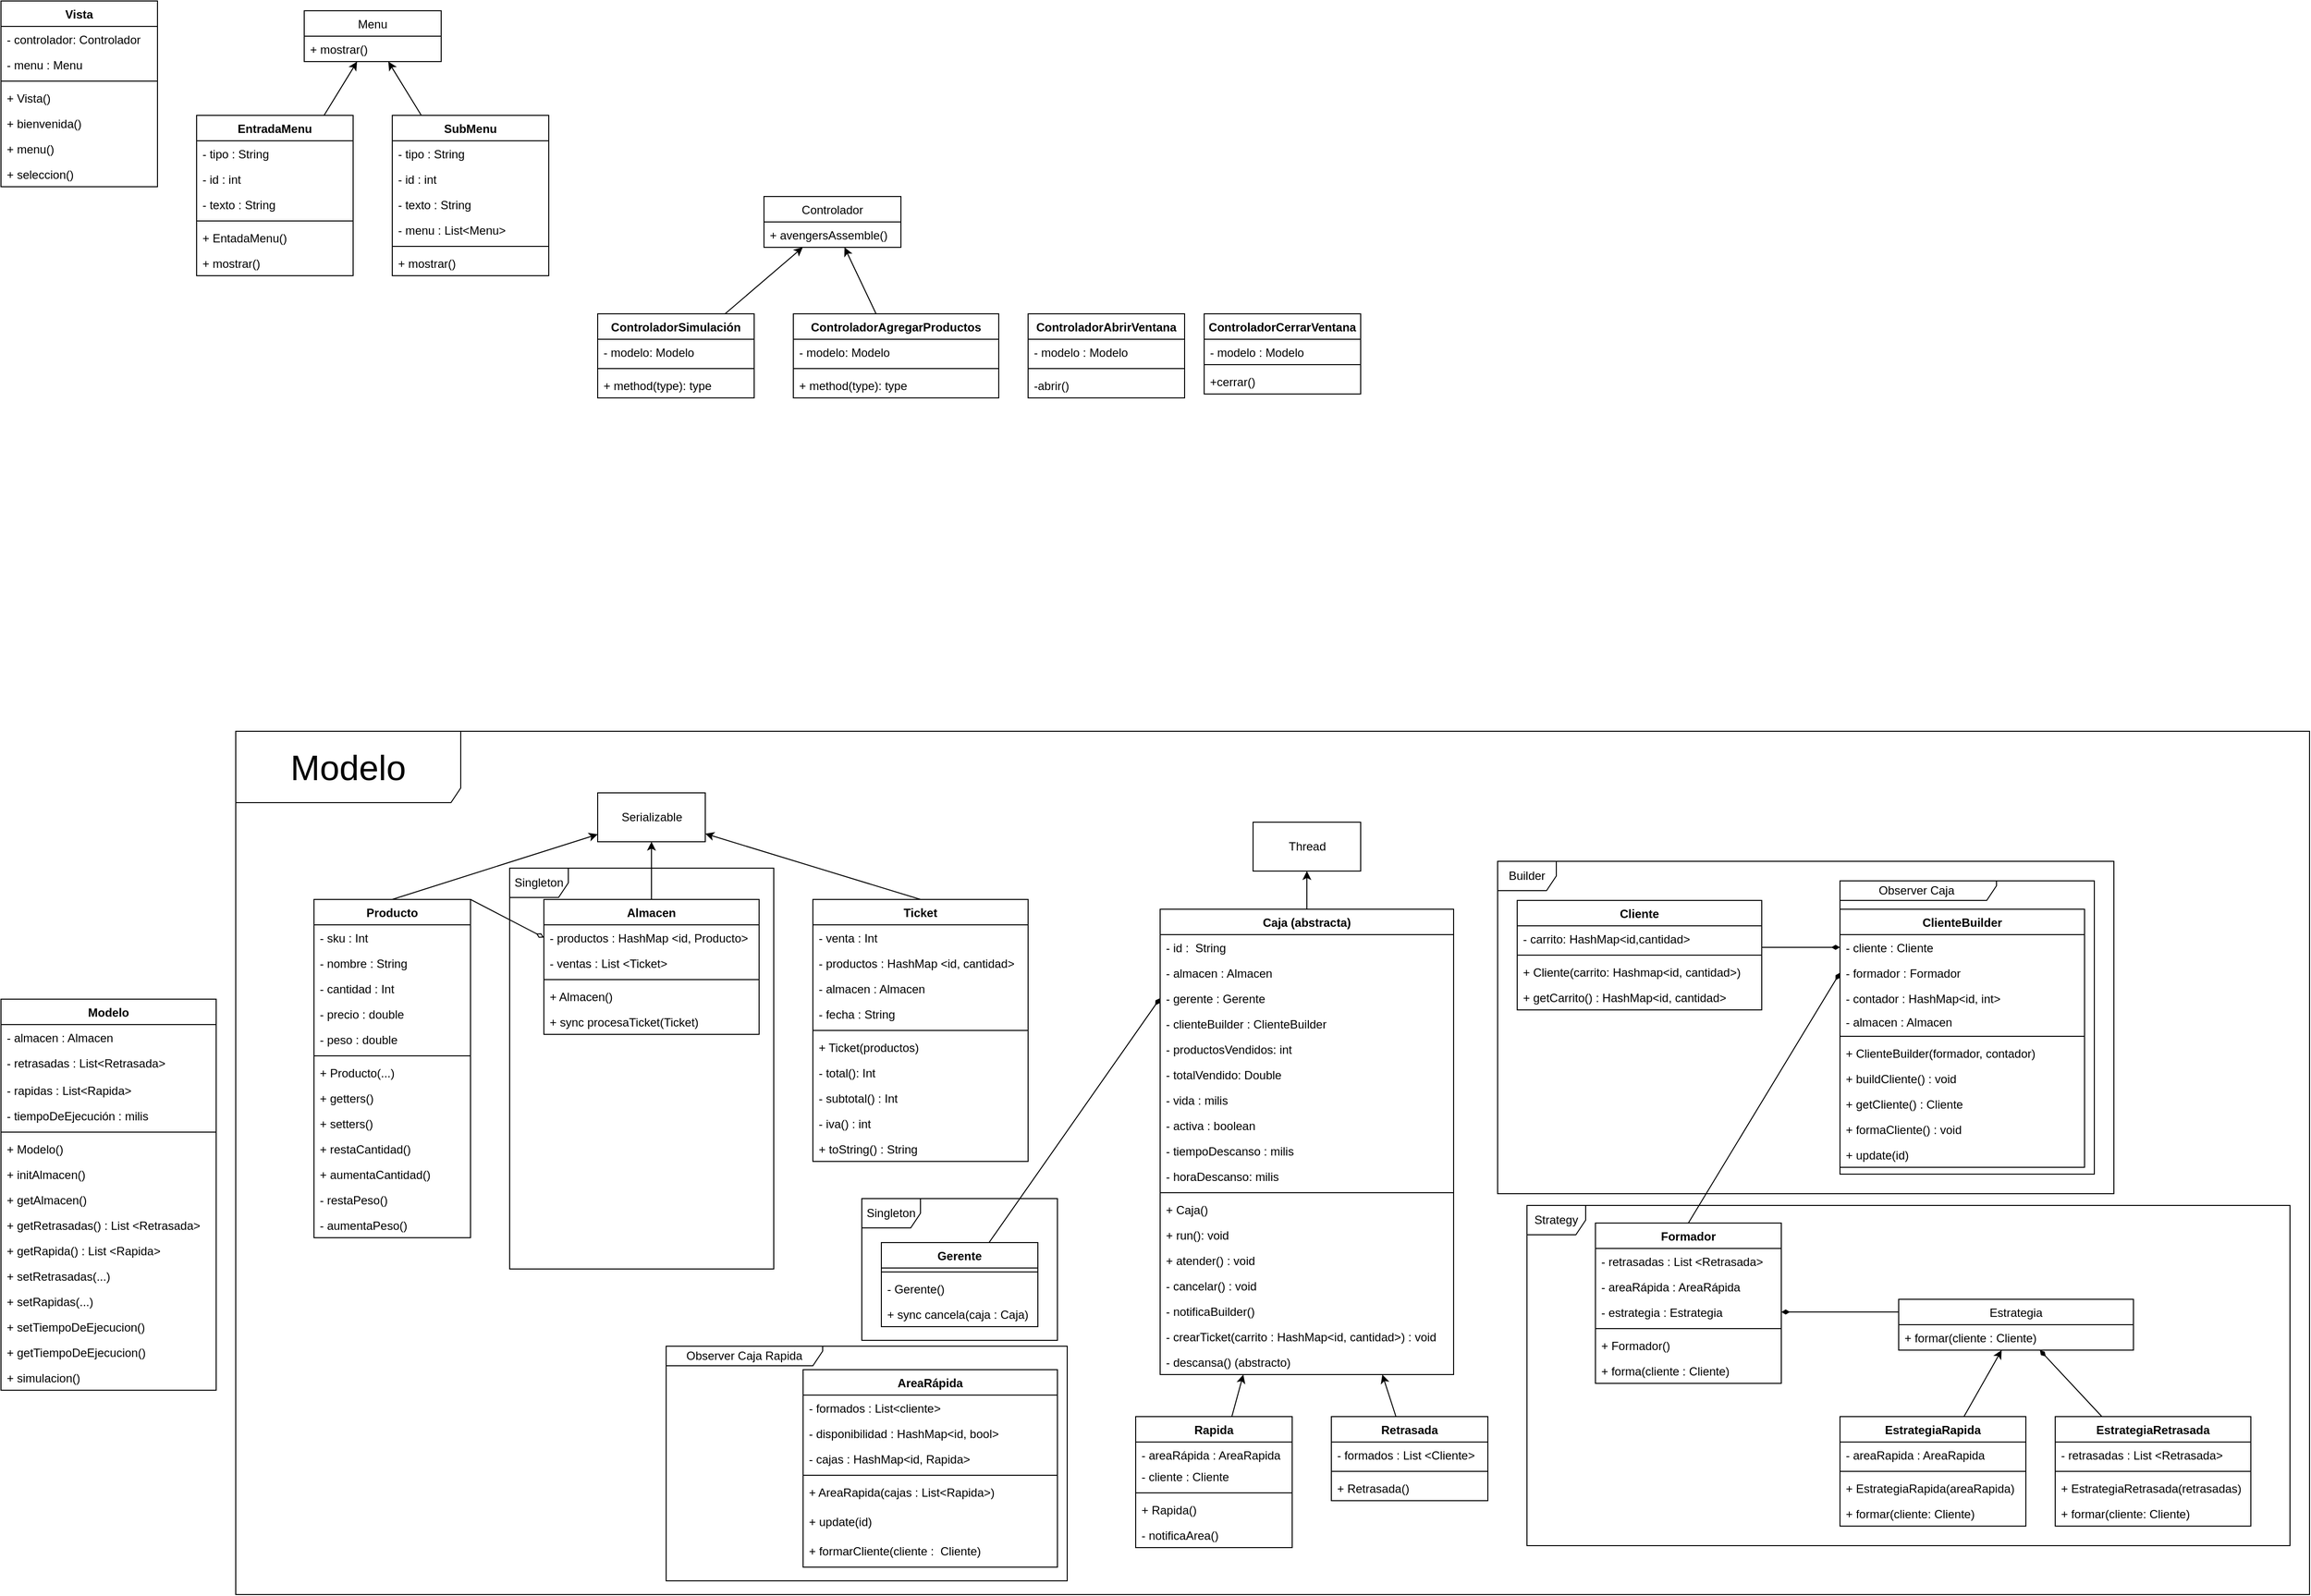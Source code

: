 <mxfile>
    <diagram id="a1fEwnsF9ooDEhbHxAqu" name="Page-1">
        <mxGraphModel dx="1415" dy="1564" grid="1" gridSize="10" guides="1" tooltips="1" connect="1" arrows="1" fold="1" page="1" pageScale="1" pageWidth="1100" pageHeight="850" math="0" shadow="0">
            <root>
                <mxCell id="0"/>
                <mxCell id="1" parent="0"/>
                <mxCell id="yL38kjFSpY_cgkulpd5f-10" style="edgeStyle=none;html=1;" parent="1" source="yL38kjFSpY_cgkulpd5f-1" target="yL38kjFSpY_cgkulpd5f-9" edge="1">
                    <mxGeometry relative="1" as="geometry"/>
                </mxCell>
                <mxCell id="yL38kjFSpY_cgkulpd5f-1" value="Caja (abstracta)" style="swimlane;fontStyle=1;align=center;verticalAlign=top;childLayout=stackLayout;horizontal=1;startSize=26;horizontalStack=0;resizeParent=1;resizeParentMax=0;resizeLast=0;collapsible=1;marginBottom=0;" parent="1" vertex="1">
                    <mxGeometry x="105" y="129" width="300" height="476" as="geometry"/>
                </mxCell>
                <mxCell id="yL38kjFSpY_cgkulpd5f-2" value="- id :  String" style="text;strokeColor=none;fillColor=none;align=left;verticalAlign=top;spacingLeft=4;spacingRight=4;overflow=hidden;rotatable=0;points=[[0,0.5],[1,0.5]];portConstraint=eastwest;" parent="yL38kjFSpY_cgkulpd5f-1" vertex="1">
                    <mxGeometry y="26" width="300" height="26" as="geometry"/>
                </mxCell>
                <mxCell id="77" value="- almacen : Almacen" style="text;strokeColor=none;fillColor=none;align=left;verticalAlign=top;spacingLeft=4;spacingRight=4;overflow=hidden;rotatable=0;points=[[0,0.5],[1,0.5]];portConstraint=eastwest;" parent="yL38kjFSpY_cgkulpd5f-1" vertex="1">
                    <mxGeometry y="52" width="300" height="26" as="geometry"/>
                </mxCell>
                <mxCell id="87" value="- gerente : Gerente" style="text;strokeColor=none;fillColor=none;align=left;verticalAlign=top;spacingLeft=4;spacingRight=4;overflow=hidden;rotatable=0;points=[[0,0.5],[1,0.5]];portConstraint=eastwest;" parent="yL38kjFSpY_cgkulpd5f-1" vertex="1">
                    <mxGeometry y="78" width="300" height="26" as="geometry"/>
                </mxCell>
                <mxCell id="150" value="- clienteBuilder : ClienteBuilder" style="text;strokeColor=none;fillColor=none;align=left;verticalAlign=top;spacingLeft=4;spacingRight=4;overflow=hidden;rotatable=0;points=[[0,0.5],[1,0.5]];portConstraint=eastwest;" parent="yL38kjFSpY_cgkulpd5f-1" vertex="1">
                    <mxGeometry y="104" width="300" height="26" as="geometry"/>
                </mxCell>
                <mxCell id="165" value="- productosVendidos: int" style="text;strokeColor=none;fillColor=none;align=left;verticalAlign=top;spacingLeft=4;spacingRight=4;overflow=hidden;rotatable=0;points=[[0,0.5],[1,0.5]];portConstraint=eastwest;" parent="yL38kjFSpY_cgkulpd5f-1" vertex="1">
                    <mxGeometry y="130" width="300" height="26" as="geometry"/>
                </mxCell>
                <mxCell id="166" value="- totalVendido: Double" style="text;strokeColor=none;fillColor=none;align=left;verticalAlign=top;spacingLeft=4;spacingRight=4;overflow=hidden;rotatable=0;points=[[0,0.5],[1,0.5]];portConstraint=eastwest;" parent="yL38kjFSpY_cgkulpd5f-1" vertex="1">
                    <mxGeometry y="156" width="300" height="26" as="geometry"/>
                </mxCell>
                <mxCell id="156" value="- vida : milis" style="text;strokeColor=none;fillColor=none;align=left;verticalAlign=top;spacingLeft=4;spacingRight=4;overflow=hidden;rotatable=0;points=[[0,0.5],[1,0.5]];portConstraint=eastwest;" parent="yL38kjFSpY_cgkulpd5f-1" vertex="1">
                    <mxGeometry y="182" width="300" height="26" as="geometry"/>
                </mxCell>
                <mxCell id="157" value="- activa : boolean" style="text;strokeColor=none;fillColor=none;align=left;verticalAlign=top;spacingLeft=4;spacingRight=4;overflow=hidden;rotatable=0;points=[[0,0.5],[1,0.5]];portConstraint=eastwest;" parent="yL38kjFSpY_cgkulpd5f-1" vertex="1">
                    <mxGeometry y="208" width="300" height="26" as="geometry"/>
                </mxCell>
                <mxCell id="162" value="- tiempoDescanso : milis" style="text;strokeColor=none;fillColor=none;align=left;verticalAlign=top;spacingLeft=4;spacingRight=4;overflow=hidden;rotatable=0;points=[[0,0.5],[1,0.5]];portConstraint=eastwest;" parent="yL38kjFSpY_cgkulpd5f-1" vertex="1">
                    <mxGeometry y="234" width="300" height="26" as="geometry"/>
                </mxCell>
                <mxCell id="163" value="- horaDescanso: milis" style="text;strokeColor=none;fillColor=none;align=left;verticalAlign=top;spacingLeft=4;spacingRight=4;overflow=hidden;rotatable=0;points=[[0,0.5],[1,0.5]];portConstraint=eastwest;" parent="yL38kjFSpY_cgkulpd5f-1" vertex="1">
                    <mxGeometry y="260" width="300" height="26" as="geometry"/>
                </mxCell>
                <mxCell id="yL38kjFSpY_cgkulpd5f-3" value="" style="line;strokeWidth=1;fillColor=none;align=left;verticalAlign=middle;spacingTop=-1;spacingLeft=3;spacingRight=3;rotatable=0;labelPosition=right;points=[];portConstraint=eastwest;strokeColor=inherit;" parent="yL38kjFSpY_cgkulpd5f-1" vertex="1">
                    <mxGeometry y="286" width="300" height="8" as="geometry"/>
                </mxCell>
                <mxCell id="yL38kjFSpY_cgkulpd5f-4" value="+ Caja()" style="text;strokeColor=none;fillColor=none;align=left;verticalAlign=top;spacingLeft=4;spacingRight=4;overflow=hidden;rotatable=0;points=[[0,0.5],[1,0.5]];portConstraint=eastwest;" parent="yL38kjFSpY_cgkulpd5f-1" vertex="1">
                    <mxGeometry y="294" width="300" height="26" as="geometry"/>
                </mxCell>
                <mxCell id="26" value="+ run(): void" style="text;strokeColor=none;fillColor=none;align=left;verticalAlign=top;spacingLeft=4;spacingRight=4;overflow=hidden;rotatable=0;points=[[0,0.5],[1,0.5]];portConstraint=eastwest;" parent="yL38kjFSpY_cgkulpd5f-1" vertex="1">
                    <mxGeometry y="320" width="300" height="26" as="geometry"/>
                </mxCell>
                <mxCell id="76" value="+ atender() : void" style="text;strokeColor=none;fillColor=none;align=left;verticalAlign=top;spacingLeft=4;spacingRight=4;overflow=hidden;rotatable=0;points=[[0,0.5],[1,0.5]];portConstraint=eastwest;" parent="yL38kjFSpY_cgkulpd5f-1" vertex="1">
                    <mxGeometry y="346" width="300" height="26" as="geometry"/>
                </mxCell>
                <mxCell id="86" value="- cancelar() : void" style="text;strokeColor=none;fillColor=none;align=left;verticalAlign=top;spacingLeft=4;spacingRight=4;overflow=hidden;rotatable=0;points=[[0,0.5],[1,0.5]];portConstraint=eastwest;" parent="yL38kjFSpY_cgkulpd5f-1" vertex="1">
                    <mxGeometry y="372" width="300" height="26" as="geometry"/>
                </mxCell>
                <mxCell id="151" value="- notificaBuilder()" style="text;strokeColor=none;fillColor=none;align=left;verticalAlign=top;spacingLeft=4;spacingRight=4;overflow=hidden;rotatable=0;points=[[0,0.5],[1,0.5]];portConstraint=eastwest;" parent="yL38kjFSpY_cgkulpd5f-1" vertex="1">
                    <mxGeometry y="398" width="300" height="26" as="geometry"/>
                </mxCell>
                <mxCell id="79" value="- crearTicket(carrito : HashMap&lt;id, cantidad&gt;) : void" style="text;strokeColor=none;fillColor=none;align=left;verticalAlign=top;spacingLeft=4;spacingRight=4;overflow=hidden;rotatable=0;points=[[0,0.5],[1,0.5]];portConstraint=eastwest;" parent="yL38kjFSpY_cgkulpd5f-1" vertex="1">
                    <mxGeometry y="424" width="300" height="26" as="geometry"/>
                </mxCell>
                <mxCell id="155" value="- descansa() (abstracto)" style="text;strokeColor=none;fillColor=none;align=left;verticalAlign=top;spacingLeft=4;spacingRight=4;overflow=hidden;rotatable=0;points=[[0,0.5],[1,0.5]];portConstraint=eastwest;" parent="yL38kjFSpY_cgkulpd5f-1" vertex="1">
                    <mxGeometry y="450" width="300" height="26" as="geometry"/>
                </mxCell>
                <mxCell id="yL38kjFSpY_cgkulpd5f-9" value="Thread" style="html=1;" parent="1" vertex="1">
                    <mxGeometry x="200" y="40" width="110" height="50" as="geometry"/>
                </mxCell>
                <mxCell id="yL38kjFSpY_cgkulpd5f-11" value="AreaRápida" style="swimlane;fontStyle=1;align=center;verticalAlign=top;childLayout=stackLayout;horizontal=1;startSize=26;horizontalStack=0;resizeParent=1;resizeParentMax=0;resizeLast=0;collapsible=1;marginBottom=0;" parent="1" vertex="1">
                    <mxGeometry x="-260" y="600" width="260" height="202" as="geometry">
                        <mxRectangle x="40" y="270" width="80" height="30" as="alternateBounds"/>
                    </mxGeometry>
                </mxCell>
                <mxCell id="yL38kjFSpY_cgkulpd5f-12" value="- formados : List&lt;cliente&gt;" style="text;strokeColor=none;fillColor=none;align=left;verticalAlign=top;spacingLeft=4;spacingRight=4;overflow=hidden;rotatable=0;points=[[0,0.5],[1,0.5]];portConstraint=eastwest;" parent="yL38kjFSpY_cgkulpd5f-11" vertex="1">
                    <mxGeometry y="26" width="260" height="26" as="geometry"/>
                </mxCell>
                <mxCell id="43" value="- disponibilidad : HashMap&lt;id, bool&gt;" style="text;strokeColor=none;fillColor=none;align=left;verticalAlign=top;spacingLeft=4;spacingRight=4;overflow=hidden;rotatable=0;points=[[0,0.5],[1,0.5]];portConstraint=eastwest;" parent="yL38kjFSpY_cgkulpd5f-11" vertex="1">
                    <mxGeometry y="52" width="260" height="26" as="geometry"/>
                </mxCell>
                <mxCell id="63" value="- cajas : HashMap&lt;id, Rapida&gt;" style="text;strokeColor=none;fillColor=none;align=left;verticalAlign=top;spacingLeft=4;spacingRight=4;overflow=hidden;rotatable=0;points=[[0,0.5],[1,0.5]];portConstraint=eastwest;" parent="yL38kjFSpY_cgkulpd5f-11" vertex="1">
                    <mxGeometry y="78" width="260" height="26" as="geometry"/>
                </mxCell>
                <mxCell id="yL38kjFSpY_cgkulpd5f-13" value="" style="line;strokeWidth=1;fillColor=none;align=left;verticalAlign=middle;spacingTop=-1;spacingLeft=3;spacingRight=3;rotatable=0;labelPosition=right;points=[];portConstraint=eastwest;strokeColor=inherit;" parent="yL38kjFSpY_cgkulpd5f-11" vertex="1">
                    <mxGeometry y="104" width="260" height="8" as="geometry"/>
                </mxCell>
                <mxCell id="yL38kjFSpY_cgkulpd5f-14" value="+ AreaRapida(cajas : List&lt;Rapida&gt;)" style="text;strokeColor=none;fillColor=none;align=left;verticalAlign=top;spacingLeft=4;spacingRight=4;overflow=hidden;rotatable=0;points=[[0,0.5],[1,0.5]];portConstraint=eastwest;" parent="yL38kjFSpY_cgkulpd5f-11" vertex="1">
                    <mxGeometry y="112" width="260" height="30" as="geometry"/>
                </mxCell>
                <mxCell id="64" value="+ update(id)" style="text;strokeColor=none;fillColor=none;align=left;verticalAlign=top;spacingLeft=4;spacingRight=4;overflow=hidden;rotatable=0;points=[[0,0.5],[1,0.5]];portConstraint=eastwest;" parent="yL38kjFSpY_cgkulpd5f-11" vertex="1">
                    <mxGeometry y="142" width="260" height="30" as="geometry"/>
                </mxCell>
                <mxCell id="75" value="+ formarCliente(cliente :  Cliente)" style="text;strokeColor=none;fillColor=none;align=left;verticalAlign=top;spacingLeft=4;spacingRight=4;overflow=hidden;rotatable=0;points=[[0,0.5],[1,0.5]];portConstraint=eastwest;" parent="yL38kjFSpY_cgkulpd5f-11" vertex="1">
                    <mxGeometry y="172" width="260" height="30" as="geometry"/>
                </mxCell>
                <mxCell id="160" style="edgeStyle=none;html=1;endArrow=classic;endFill=1;" parent="1" source="yL38kjFSpY_cgkulpd5f-15" target="yL38kjFSpY_cgkulpd5f-1" edge="1">
                    <mxGeometry relative="1" as="geometry"/>
                </mxCell>
                <mxCell id="yL38kjFSpY_cgkulpd5f-15" value="Retrasada&#10;" style="swimlane;fontStyle=1;align=center;verticalAlign=top;childLayout=stackLayout;horizontal=1;startSize=26;horizontalStack=0;resizeParent=1;resizeParentMax=0;resizeLast=0;collapsible=1;marginBottom=0;" parent="1" vertex="1">
                    <mxGeometry x="280" y="648" width="160" height="86" as="geometry">
                        <mxRectangle x="240" y="270" width="100" height="30" as="alternateBounds"/>
                    </mxGeometry>
                </mxCell>
                <mxCell id="yL38kjFSpY_cgkulpd5f-16" value="- formados : List &lt;Cliente&gt;" style="text;strokeColor=none;fillColor=none;align=left;verticalAlign=top;spacingLeft=4;spacingRight=4;overflow=hidden;rotatable=0;points=[[0,0.5],[1,0.5]];portConstraint=eastwest;" parent="yL38kjFSpY_cgkulpd5f-15" vertex="1">
                    <mxGeometry y="26" width="160" height="26" as="geometry"/>
                </mxCell>
                <mxCell id="yL38kjFSpY_cgkulpd5f-17" value="" style="line;strokeWidth=1;fillColor=none;align=left;verticalAlign=middle;spacingTop=-1;spacingLeft=3;spacingRight=3;rotatable=0;labelPosition=right;points=[];portConstraint=eastwest;strokeColor=inherit;" parent="yL38kjFSpY_cgkulpd5f-15" vertex="1">
                    <mxGeometry y="52" width="160" height="8" as="geometry"/>
                </mxCell>
                <mxCell id="yL38kjFSpY_cgkulpd5f-18" value="+ Retrasada()" style="text;strokeColor=none;fillColor=none;align=left;verticalAlign=top;spacingLeft=4;spacingRight=4;overflow=hidden;rotatable=0;points=[[0,0.5],[1,0.5]];portConstraint=eastwest;" parent="yL38kjFSpY_cgkulpd5f-15" vertex="1">
                    <mxGeometry y="60" width="160" height="26" as="geometry"/>
                </mxCell>
                <mxCell id="17" style="edgeStyle=none;html=1;entryX=0;entryY=0.5;entryDx=0;entryDy=0;endArrow=diamondThin;endFill=1;" parent="1" target="9" edge="1">
                    <mxGeometry relative="1" as="geometry">
                        <mxPoint x="720" y="168" as="sourcePoint"/>
                    </mxGeometry>
                </mxCell>
                <mxCell id="2" value="Cliente" style="swimlane;fontStyle=1;align=center;verticalAlign=top;childLayout=stackLayout;horizontal=1;startSize=26;horizontalStack=0;resizeParent=1;resizeParentMax=0;resizeLast=0;collapsible=1;marginBottom=0;" parent="1" vertex="1">
                    <mxGeometry x="470" y="120" width="250" height="112" as="geometry"/>
                </mxCell>
                <mxCell id="3" value="- carrito: HashMap&lt;id,cantidad&gt;" style="text;strokeColor=none;fillColor=none;align=left;verticalAlign=top;spacingLeft=4;spacingRight=4;overflow=hidden;rotatable=0;points=[[0,0.5],[1,0.5]];portConstraint=eastwest;" parent="2" vertex="1">
                    <mxGeometry y="26" width="250" height="26" as="geometry"/>
                </mxCell>
                <mxCell id="4" value="" style="line;strokeWidth=1;fillColor=none;align=left;verticalAlign=middle;spacingTop=-1;spacingLeft=3;spacingRight=3;rotatable=0;labelPosition=right;points=[];portConstraint=eastwest;strokeColor=inherit;" parent="2" vertex="1">
                    <mxGeometry y="52" width="250" height="8" as="geometry"/>
                </mxCell>
                <mxCell id="5" value="+ Cliente(carrito: Hashmap&lt;id, cantidad&gt;)" style="text;strokeColor=none;fillColor=none;align=left;verticalAlign=top;spacingLeft=4;spacingRight=4;overflow=hidden;rotatable=0;points=[[0,0.5],[1,0.5]];portConstraint=eastwest;" parent="2" vertex="1">
                    <mxGeometry y="60" width="250" height="26" as="geometry"/>
                </mxCell>
                <mxCell id="7" value="+ getCarrito() : HashMap&lt;id, cantidad&gt;" style="text;strokeColor=none;fillColor=none;align=left;verticalAlign=top;spacingLeft=4;spacingRight=4;overflow=hidden;rotatable=0;points=[[0,0.5],[1,0.5]];portConstraint=eastwest;" parent="2" vertex="1">
                    <mxGeometry y="86" width="250" height="26" as="geometry"/>
                </mxCell>
                <mxCell id="8" value="ClienteBuilder" style="swimlane;fontStyle=1;align=center;verticalAlign=top;childLayout=stackLayout;horizontal=1;startSize=26;horizontalStack=0;resizeParent=1;resizeParentMax=0;resizeLast=0;collapsible=1;marginBottom=0;" parent="1" vertex="1">
                    <mxGeometry x="800" y="129" width="250" height="264" as="geometry"/>
                </mxCell>
                <mxCell id="9" value="- cliente : Cliente" style="text;strokeColor=none;fillColor=none;align=left;verticalAlign=top;spacingLeft=4;spacingRight=4;overflow=hidden;rotatable=0;points=[[0,0.5],[1,0.5]];portConstraint=eastwest;" parent="8" vertex="1">
                    <mxGeometry y="26" width="250" height="26" as="geometry"/>
                </mxCell>
                <mxCell id="19" value="- formador : Formador" style="text;strokeColor=none;fillColor=none;align=left;verticalAlign=top;spacingLeft=4;spacingRight=4;overflow=hidden;rotatable=0;points=[[0,0.5],[1,0.5]];portConstraint=eastwest;" parent="8" vertex="1">
                    <mxGeometry y="52" width="250" height="26" as="geometry"/>
                </mxCell>
                <mxCell id="81" value="- contador : HashMap&lt;id, int&gt;" style="text;strokeColor=none;fillColor=none;align=left;verticalAlign=top;spacingLeft=4;spacingRight=4;overflow=hidden;rotatable=0;points=[[0,0.5],[1,0.5]];portConstraint=eastwest;" parent="8" vertex="1">
                    <mxGeometry y="78" width="250" height="24" as="geometry"/>
                </mxCell>
                <mxCell id="144" value="- almacen : Almacen" style="text;strokeColor=none;fillColor=none;align=left;verticalAlign=top;spacingLeft=4;spacingRight=4;overflow=hidden;rotatable=0;points=[[0,0.5],[1,0.5]];portConstraint=eastwest;" parent="8" vertex="1">
                    <mxGeometry y="102" width="250" height="24" as="geometry"/>
                </mxCell>
                <mxCell id="10" value="" style="line;strokeWidth=1;fillColor=none;align=left;verticalAlign=middle;spacingTop=-1;spacingLeft=3;spacingRight=3;rotatable=0;labelPosition=right;points=[];portConstraint=eastwest;strokeColor=inherit;" parent="8" vertex="1">
                    <mxGeometry y="126" width="250" height="8" as="geometry"/>
                </mxCell>
                <mxCell id="11" value="+ ClienteBuilder(formador, contador)" style="text;strokeColor=none;fillColor=none;align=left;verticalAlign=top;spacingLeft=4;spacingRight=4;overflow=hidden;rotatable=0;points=[[0,0.5],[1,0.5]];portConstraint=eastwest;" parent="8" vertex="1">
                    <mxGeometry y="134" width="250" height="26" as="geometry"/>
                </mxCell>
                <mxCell id="13" value="+ buildCliente() : void" style="text;strokeColor=none;fillColor=none;align=left;verticalAlign=top;spacingLeft=4;spacingRight=4;overflow=hidden;rotatable=0;points=[[0,0.5],[1,0.5]];portConstraint=eastwest;" parent="8" vertex="1">
                    <mxGeometry y="160" width="250" height="26" as="geometry"/>
                </mxCell>
                <mxCell id="15" value="+ getCliente() : Cliente" style="text;strokeColor=none;fillColor=none;align=left;verticalAlign=top;spacingLeft=4;spacingRight=4;overflow=hidden;rotatable=0;points=[[0,0.5],[1,0.5]];portConstraint=eastwest;" parent="8" vertex="1">
                    <mxGeometry y="186" width="250" height="26" as="geometry"/>
                </mxCell>
                <mxCell id="18" value="+ formaCliente() : void" style="text;strokeColor=none;fillColor=none;align=left;verticalAlign=top;spacingLeft=4;spacingRight=4;overflow=hidden;rotatable=0;points=[[0,0.5],[1,0.5]];portConstraint=eastwest;" parent="8" vertex="1">
                    <mxGeometry y="212" width="250" height="26" as="geometry"/>
                </mxCell>
                <mxCell id="152" value="+ update(id)" style="text;strokeColor=none;fillColor=none;align=left;verticalAlign=top;spacingLeft=4;spacingRight=4;overflow=hidden;rotatable=0;points=[[0,0.5],[1,0.5]];portConstraint=eastwest;" parent="8" vertex="1">
                    <mxGeometry y="238" width="250" height="26" as="geometry"/>
                </mxCell>
                <mxCell id="80" style="edgeStyle=none;html=1;exitX=0.5;exitY=0;exitDx=0;exitDy=0;entryX=0;entryY=0.5;entryDx=0;entryDy=0;endArrow=diamondThin;endFill=1;" parent="1" source="20" target="19" edge="1">
                    <mxGeometry relative="1" as="geometry"/>
                </mxCell>
                <mxCell id="20" value="Formador" style="swimlane;fontStyle=1;align=center;verticalAlign=top;childLayout=stackLayout;horizontal=1;startSize=26;horizontalStack=0;resizeParent=1;resizeParentMax=0;resizeLast=0;collapsible=1;marginBottom=0;" parent="1" vertex="1">
                    <mxGeometry x="550" y="450" width="190" height="164" as="geometry"/>
                </mxCell>
                <mxCell id="21" value="- retrasadas : List &lt;Retrasada&gt;" style="text;strokeColor=none;fillColor=none;align=left;verticalAlign=top;spacingLeft=4;spacingRight=4;overflow=hidden;rotatable=0;points=[[0,0.5],[1,0.5]];portConstraint=eastwest;" parent="20" vertex="1">
                    <mxGeometry y="26" width="190" height="26" as="geometry"/>
                </mxCell>
                <mxCell id="31" value="- areaRápida : AreaRápida" style="text;strokeColor=none;fillColor=none;align=left;verticalAlign=top;spacingLeft=4;spacingRight=4;overflow=hidden;rotatable=0;points=[[0,0.5],[1,0.5]];portConstraint=eastwest;" parent="20" vertex="1">
                    <mxGeometry y="52" width="190" height="26" as="geometry"/>
                </mxCell>
                <mxCell id="28" value="- estrategia : Estrategia" style="text;strokeColor=none;fillColor=none;align=left;verticalAlign=top;spacingLeft=4;spacingRight=4;overflow=hidden;rotatable=0;points=[[0,0.5],[1,0.5]];portConstraint=eastwest;" parent="20" vertex="1">
                    <mxGeometry y="78" width="190" height="26" as="geometry"/>
                </mxCell>
                <mxCell id="22" value="" style="line;strokeWidth=1;fillColor=none;align=left;verticalAlign=middle;spacingTop=-1;spacingLeft=3;spacingRight=3;rotatable=0;labelPosition=right;points=[];portConstraint=eastwest;strokeColor=inherit;" parent="20" vertex="1">
                    <mxGeometry y="104" width="190" height="8" as="geometry"/>
                </mxCell>
                <mxCell id="23" value="+ Formador()" style="text;strokeColor=none;fillColor=none;align=left;verticalAlign=top;spacingLeft=4;spacingRight=4;overflow=hidden;rotatable=0;points=[[0,0.5],[1,0.5]];portConstraint=eastwest;" parent="20" vertex="1">
                    <mxGeometry y="112" width="190" height="26" as="geometry"/>
                </mxCell>
                <mxCell id="29" value="+ forma(cliente : Cliente)" style="text;strokeColor=none;fillColor=none;align=left;verticalAlign=top;spacingLeft=4;spacingRight=4;overflow=hidden;rotatable=0;points=[[0,0.5],[1,0.5]];portConstraint=eastwest;" parent="20" vertex="1">
                    <mxGeometry y="138" width="190" height="26" as="geometry"/>
                </mxCell>
                <mxCell id="159" style="edgeStyle=none;html=1;endArrow=classic;endFill=1;" parent="1" source="39" target="yL38kjFSpY_cgkulpd5f-1" edge="1">
                    <mxGeometry relative="1" as="geometry"/>
                </mxCell>
                <mxCell id="39" value="Rapida" style="swimlane;fontStyle=1;align=center;verticalAlign=top;childLayout=stackLayout;horizontal=1;startSize=26;horizontalStack=0;resizeParent=1;resizeParentMax=0;resizeLast=0;collapsible=1;marginBottom=0;" parent="1" vertex="1">
                    <mxGeometry x="80" y="648" width="160" height="134" as="geometry"/>
                </mxCell>
                <mxCell id="40" value="- areaRápida : AreaRapida" style="text;strokeColor=none;fillColor=none;align=left;verticalAlign=top;spacingLeft=4;spacingRight=4;overflow=hidden;rotatable=0;points=[[0,0.5],[1,0.5]];portConstraint=eastwest;" parent="39" vertex="1">
                    <mxGeometry y="26" width="160" height="22" as="geometry"/>
                </mxCell>
                <mxCell id="65" value="- cliente : Cliente" style="text;strokeColor=none;fillColor=none;align=left;verticalAlign=top;spacingLeft=4;spacingRight=4;overflow=hidden;rotatable=0;points=[[0,0.5],[1,0.5]];portConstraint=eastwest;" parent="39" vertex="1">
                    <mxGeometry y="48" width="160" height="26" as="geometry"/>
                </mxCell>
                <mxCell id="41" value="" style="line;strokeWidth=1;fillColor=none;align=left;verticalAlign=middle;spacingTop=-1;spacingLeft=3;spacingRight=3;rotatable=0;labelPosition=right;points=[];portConstraint=eastwest;strokeColor=inherit;" parent="39" vertex="1">
                    <mxGeometry y="74" width="160" height="8" as="geometry"/>
                </mxCell>
                <mxCell id="42" value="+ Rapida()" style="text;strokeColor=none;fillColor=none;align=left;verticalAlign=top;spacingLeft=4;spacingRight=4;overflow=hidden;rotatable=0;points=[[0,0.5],[1,0.5]];portConstraint=eastwest;" parent="39" vertex="1">
                    <mxGeometry y="82" width="160" height="26" as="geometry"/>
                </mxCell>
                <mxCell id="62" value="- notificaArea()" style="text;strokeColor=none;fillColor=none;align=left;verticalAlign=top;spacingLeft=4;spacingRight=4;overflow=hidden;rotatable=0;points=[[0,0.5],[1,0.5]];portConstraint=eastwest;" parent="39" vertex="1">
                    <mxGeometry y="108" width="160" height="26" as="geometry"/>
                </mxCell>
                <mxCell id="61" style="edgeStyle=none;html=1;exitX=0;exitY=0.25;exitDx=0;exitDy=0;entryX=1;entryY=0.5;entryDx=0;entryDy=0;endArrow=diamondThin;endFill=1;" parent="1" source="46" target="28" edge="1">
                    <mxGeometry relative="1" as="geometry"/>
                </mxCell>
                <mxCell id="46" value="Estrategia" style="swimlane;fontStyle=0;childLayout=stackLayout;horizontal=1;startSize=26;fillColor=none;horizontalStack=0;resizeParent=1;resizeParentMax=0;resizeLast=0;collapsible=1;marginBottom=0;" parent="1" vertex="1">
                    <mxGeometry x="860" y="528" width="240" height="52" as="geometry"/>
                </mxCell>
                <mxCell id="47" value="+ formar(cliente : Cliente)" style="text;strokeColor=none;fillColor=none;align=left;verticalAlign=top;spacingLeft=4;spacingRight=4;overflow=hidden;rotatable=0;points=[[0,0.5],[1,0.5]];portConstraint=eastwest;" parent="46" vertex="1">
                    <mxGeometry y="26" width="240" height="26" as="geometry"/>
                </mxCell>
                <mxCell id="58" style="edgeStyle=none;html=1;endArrow=classic;endFill=1;" parent="1" source="50" target="46" edge="1">
                    <mxGeometry relative="1" as="geometry"/>
                </mxCell>
                <mxCell id="50" value="EstrategiaRapida" style="swimlane;fontStyle=1;align=center;verticalAlign=top;childLayout=stackLayout;horizontal=1;startSize=26;horizontalStack=0;resizeParent=1;resizeParentMax=0;resizeLast=0;collapsible=1;marginBottom=0;" parent="1" vertex="1">
                    <mxGeometry x="800" y="648" width="190" height="112" as="geometry"/>
                </mxCell>
                <mxCell id="53" value="- areaRapida : AreaRapida" style="text;strokeColor=none;fillColor=none;align=left;verticalAlign=top;spacingLeft=4;spacingRight=4;overflow=hidden;rotatable=0;points=[[0,0.5],[1,0.5]];portConstraint=eastwest;" parent="50" vertex="1">
                    <mxGeometry y="26" width="190" height="26" as="geometry"/>
                </mxCell>
                <mxCell id="52" value="" style="line;strokeWidth=1;fillColor=none;align=left;verticalAlign=middle;spacingTop=-1;spacingLeft=3;spacingRight=3;rotatable=0;labelPosition=right;points=[];portConstraint=eastwest;strokeColor=inherit;" parent="50" vertex="1">
                    <mxGeometry y="52" width="190" height="8" as="geometry"/>
                </mxCell>
                <mxCell id="68" value="+ EstrategiaRapida(areaRapida)" style="text;strokeColor=none;fillColor=none;align=left;verticalAlign=top;spacingLeft=4;spacingRight=4;overflow=hidden;rotatable=0;points=[[0,0.5],[1,0.5]];portConstraint=eastwest;" parent="50" vertex="1">
                    <mxGeometry y="60" width="190" height="26" as="geometry"/>
                </mxCell>
                <mxCell id="67" value="+ formar(cliente: Cliente)" style="text;strokeColor=none;fillColor=none;align=left;verticalAlign=top;spacingLeft=4;spacingRight=4;overflow=hidden;rotatable=0;points=[[0,0.5],[1,0.5]];portConstraint=eastwest;" parent="50" vertex="1">
                    <mxGeometry y="86" width="190" height="26" as="geometry"/>
                </mxCell>
                <mxCell id="74" style="edgeStyle=none;html=1;endArrow=diamondThin;endFill=1;" parent="1" source="69" target="46" edge="1">
                    <mxGeometry relative="1" as="geometry"/>
                </mxCell>
                <mxCell id="69" value="EstrategiaRetrasada" style="swimlane;fontStyle=1;align=center;verticalAlign=top;childLayout=stackLayout;horizontal=1;startSize=26;horizontalStack=0;resizeParent=1;resizeParentMax=0;resizeLast=0;collapsible=1;marginBottom=0;" parent="1" vertex="1">
                    <mxGeometry x="1020" y="648" width="200" height="112" as="geometry"/>
                </mxCell>
                <mxCell id="70" value="- retrasadas : List &lt;Retrasada&gt;" style="text;strokeColor=none;fillColor=none;align=left;verticalAlign=top;spacingLeft=4;spacingRight=4;overflow=hidden;rotatable=0;points=[[0,0.5],[1,0.5]];portConstraint=eastwest;" parent="69" vertex="1">
                    <mxGeometry y="26" width="200" height="26" as="geometry"/>
                </mxCell>
                <mxCell id="71" value="" style="line;strokeWidth=1;fillColor=none;align=left;verticalAlign=middle;spacingTop=-1;spacingLeft=3;spacingRight=3;rotatable=0;labelPosition=right;points=[];portConstraint=eastwest;strokeColor=inherit;" parent="69" vertex="1">
                    <mxGeometry y="52" width="200" height="8" as="geometry"/>
                </mxCell>
                <mxCell id="72" value="+ EstrategiaRetrasada(retrasadas)" style="text;strokeColor=none;fillColor=none;align=left;verticalAlign=top;spacingLeft=4;spacingRight=4;overflow=hidden;rotatable=0;points=[[0,0.5],[1,0.5]];portConstraint=eastwest;" parent="69" vertex="1">
                    <mxGeometry y="60" width="200" height="26" as="geometry"/>
                </mxCell>
                <mxCell id="73" value="+ formar(cliente: Cliente)" style="text;strokeColor=none;fillColor=none;align=left;verticalAlign=top;spacingLeft=4;spacingRight=4;overflow=hidden;rotatable=0;points=[[0,0.5],[1,0.5]];portConstraint=eastwest;" parent="69" vertex="1">
                    <mxGeometry y="86" width="200" height="26" as="geometry"/>
                </mxCell>
                <mxCell id="138" style="edgeStyle=none;html=1;endArrow=classic;endFill=1;" parent="1" source="82" target="137" edge="1">
                    <mxGeometry relative="1" as="geometry"/>
                </mxCell>
                <mxCell id="82" value="Almacen" style="swimlane;fontStyle=1;align=center;verticalAlign=top;childLayout=stackLayout;horizontal=1;startSize=26;horizontalStack=0;resizeParent=1;resizeParentMax=0;resizeLast=0;collapsible=1;marginBottom=0;" parent="1" vertex="1">
                    <mxGeometry x="-525" y="119" width="220" height="138" as="geometry"/>
                </mxCell>
                <mxCell id="83" value="- productos : HashMap &lt;id, Producto&gt;" style="text;strokeColor=none;fillColor=none;align=left;verticalAlign=top;spacingLeft=4;spacingRight=4;overflow=hidden;rotatable=0;points=[[0,0.5],[1,0.5]];portConstraint=eastwest;" parent="82" vertex="1">
                    <mxGeometry y="26" width="220" height="26" as="geometry"/>
                </mxCell>
                <mxCell id="126" value="- ventas : List &lt;Ticket&gt;" style="text;strokeColor=none;fillColor=none;align=left;verticalAlign=top;spacingLeft=4;spacingRight=4;overflow=hidden;rotatable=0;points=[[0,0.5],[1,0.5]];portConstraint=eastwest;" parent="82" vertex="1">
                    <mxGeometry y="52" width="220" height="26" as="geometry"/>
                </mxCell>
                <mxCell id="84" value="" style="line;strokeWidth=1;fillColor=none;align=left;verticalAlign=middle;spacingTop=-1;spacingLeft=3;spacingRight=3;rotatable=0;labelPosition=right;points=[];portConstraint=eastwest;strokeColor=inherit;" parent="82" vertex="1">
                    <mxGeometry y="78" width="220" height="8" as="geometry"/>
                </mxCell>
                <mxCell id="85" value="+ Almacen()" style="text;strokeColor=none;fillColor=none;align=left;verticalAlign=top;spacingLeft=4;spacingRight=4;overflow=hidden;rotatable=0;points=[[0,0.5],[1,0.5]];portConstraint=eastwest;" parent="82" vertex="1">
                    <mxGeometry y="86" width="220" height="26" as="geometry"/>
                </mxCell>
                <mxCell id="134" value="+ sync procesaTicket(Ticket)" style="text;strokeColor=none;fillColor=none;align=left;verticalAlign=top;spacingLeft=4;spacingRight=4;overflow=hidden;rotatable=0;points=[[0,0.5],[1,0.5]];portConstraint=eastwest;" parent="82" vertex="1">
                    <mxGeometry y="112" width="220" height="26" as="geometry"/>
                </mxCell>
                <mxCell id="117" style="edgeStyle=none;html=1;exitX=1;exitY=0;exitDx=0;exitDy=0;entryX=0;entryY=0.5;entryDx=0;entryDy=0;endArrow=diamondThin;endFill=0;" parent="1" source="89" target="83" edge="1">
                    <mxGeometry relative="1" as="geometry"/>
                </mxCell>
                <mxCell id="140" style="edgeStyle=none;html=1;endArrow=classic;endFill=1;exitX=0.5;exitY=0;exitDx=0;exitDy=0;" parent="1" source="89" target="137" edge="1">
                    <mxGeometry relative="1" as="geometry"/>
                </mxCell>
                <mxCell id="89" value="Producto" style="swimlane;fontStyle=1;align=center;verticalAlign=top;childLayout=stackLayout;horizontal=1;startSize=26;horizontalStack=0;resizeParent=1;resizeParentMax=0;resizeLast=0;collapsible=1;marginBottom=0;" parent="1" vertex="1">
                    <mxGeometry x="-760" y="119" width="160" height="346" as="geometry"/>
                </mxCell>
                <mxCell id="90" value="- sku : Int" style="text;strokeColor=none;fillColor=none;align=left;verticalAlign=top;spacingLeft=4;spacingRight=4;overflow=hidden;rotatable=0;points=[[0,0.5],[1,0.5]];portConstraint=eastwest;" parent="89" vertex="1">
                    <mxGeometry y="26" width="160" height="26" as="geometry"/>
                </mxCell>
                <mxCell id="93" value="- nombre : String" style="text;strokeColor=none;fillColor=none;align=left;verticalAlign=top;spacingLeft=4;spacingRight=4;overflow=hidden;rotatable=0;points=[[0,0.5],[1,0.5]];portConstraint=eastwest;" parent="89" vertex="1">
                    <mxGeometry y="52" width="160" height="26" as="geometry"/>
                </mxCell>
                <mxCell id="94" value="- cantidad : Int" style="text;strokeColor=none;fillColor=none;align=left;verticalAlign=top;spacingLeft=4;spacingRight=4;overflow=hidden;rotatable=0;points=[[0,0.5],[1,0.5]];portConstraint=eastwest;" parent="89" vertex="1">
                    <mxGeometry y="78" width="160" height="26" as="geometry"/>
                </mxCell>
                <mxCell id="95" value="- precio : double" style="text;strokeColor=none;fillColor=none;align=left;verticalAlign=top;spacingLeft=4;spacingRight=4;overflow=hidden;rotatable=0;points=[[0,0.5],[1,0.5]];portConstraint=eastwest;" parent="89" vertex="1">
                    <mxGeometry y="104" width="160" height="26" as="geometry"/>
                </mxCell>
                <mxCell id="96" value="- peso : double" style="text;strokeColor=none;fillColor=none;align=left;verticalAlign=top;spacingLeft=4;spacingRight=4;overflow=hidden;rotatable=0;points=[[0,0.5],[1,0.5]];portConstraint=eastwest;" parent="89" vertex="1">
                    <mxGeometry y="130" width="160" height="26" as="geometry"/>
                </mxCell>
                <mxCell id="91" value="" style="line;strokeWidth=1;fillColor=none;align=left;verticalAlign=middle;spacingTop=-1;spacingLeft=3;spacingRight=3;rotatable=0;labelPosition=right;points=[];portConstraint=eastwest;strokeColor=inherit;" parent="89" vertex="1">
                    <mxGeometry y="156" width="160" height="8" as="geometry"/>
                </mxCell>
                <mxCell id="92" value="+ Producto(...)" style="text;strokeColor=none;fillColor=none;align=left;verticalAlign=top;spacingLeft=4;spacingRight=4;overflow=hidden;rotatable=0;points=[[0,0.5],[1,0.5]];portConstraint=eastwest;" parent="89" vertex="1">
                    <mxGeometry y="164" width="160" height="26" as="geometry"/>
                </mxCell>
                <mxCell id="98" value="+ getters()" style="text;strokeColor=none;fillColor=none;align=left;verticalAlign=top;spacingLeft=4;spacingRight=4;overflow=hidden;rotatable=0;points=[[0,0.5],[1,0.5]];portConstraint=eastwest;" parent="89" vertex="1">
                    <mxGeometry y="190" width="160" height="26" as="geometry"/>
                </mxCell>
                <mxCell id="99" value="+ setters()" style="text;strokeColor=none;fillColor=none;align=left;verticalAlign=top;spacingLeft=4;spacingRight=4;overflow=hidden;rotatable=0;points=[[0,0.5],[1,0.5]];portConstraint=eastwest;" parent="89" vertex="1">
                    <mxGeometry y="216" width="160" height="26" as="geometry"/>
                </mxCell>
                <mxCell id="100" value="+ restaCantidad()" style="text;strokeColor=none;fillColor=none;align=left;verticalAlign=top;spacingLeft=4;spacingRight=4;overflow=hidden;rotatable=0;points=[[0,0.5],[1,0.5]];portConstraint=eastwest;" parent="89" vertex="1">
                    <mxGeometry y="242" width="160" height="26" as="geometry"/>
                </mxCell>
                <mxCell id="101" value="+ aumentaCantidad()" style="text;strokeColor=none;fillColor=none;align=left;verticalAlign=top;spacingLeft=4;spacingRight=4;overflow=hidden;rotatable=0;points=[[0,0.5],[1,0.5]];portConstraint=eastwest;" parent="89" vertex="1">
                    <mxGeometry y="268" width="160" height="26" as="geometry"/>
                </mxCell>
                <mxCell id="114" value="- restaPeso()" style="text;strokeColor=none;fillColor=none;align=left;verticalAlign=top;spacingLeft=4;spacingRight=4;overflow=hidden;rotatable=0;points=[[0,0.5],[1,0.5]];portConstraint=eastwest;" parent="89" vertex="1">
                    <mxGeometry y="294" width="160" height="26" as="geometry"/>
                </mxCell>
                <mxCell id="115" value="- aumentaPeso()" style="text;strokeColor=none;fillColor=none;align=left;verticalAlign=top;spacingLeft=4;spacingRight=4;overflow=hidden;rotatable=0;points=[[0,0.5],[1,0.5]];portConstraint=eastwest;" parent="89" vertex="1">
                    <mxGeometry y="320" width="160" height="26" as="geometry"/>
                </mxCell>
                <mxCell id="141" style="edgeStyle=none;html=1;exitX=0.5;exitY=0;exitDx=0;exitDy=0;endArrow=classic;endFill=1;" parent="1" source="122" target="137" edge="1">
                    <mxGeometry relative="1" as="geometry"/>
                </mxCell>
                <mxCell id="122" value="Ticket" style="swimlane;fontStyle=1;align=center;verticalAlign=top;childLayout=stackLayout;horizontal=1;startSize=26;horizontalStack=0;resizeParent=1;resizeParentMax=0;resizeLast=0;collapsible=1;marginBottom=0;" parent="1" vertex="1">
                    <mxGeometry x="-250" y="119" width="220" height="268" as="geometry"/>
                </mxCell>
                <mxCell id="123" value="- venta : Int" style="text;strokeColor=none;fillColor=none;align=left;verticalAlign=top;spacingLeft=4;spacingRight=4;overflow=hidden;rotatable=0;points=[[0,0.5],[1,0.5]];portConstraint=eastwest;" parent="122" vertex="1">
                    <mxGeometry y="26" width="220" height="26" as="geometry"/>
                </mxCell>
                <mxCell id="127" value="- productos : HashMap &lt;id, cantidad&gt;" style="text;strokeColor=none;fillColor=none;align=left;verticalAlign=top;spacingLeft=4;spacingRight=4;overflow=hidden;rotatable=0;points=[[0,0.5],[1,0.5]];portConstraint=eastwest;" parent="122" vertex="1">
                    <mxGeometry y="52" width="220" height="26" as="geometry"/>
                </mxCell>
                <mxCell id="128" value="- almacen : Almacen" style="text;strokeColor=none;fillColor=none;align=left;verticalAlign=top;spacingLeft=4;spacingRight=4;overflow=hidden;rotatable=0;points=[[0,0.5],[1,0.5]];portConstraint=eastwest;" parent="122" vertex="1">
                    <mxGeometry y="78" width="220" height="26" as="geometry"/>
                </mxCell>
                <mxCell id="142" value="- fecha : String" style="text;strokeColor=none;fillColor=none;align=left;verticalAlign=top;spacingLeft=4;spacingRight=4;overflow=hidden;rotatable=0;points=[[0,0.5],[1,0.5]];portConstraint=eastwest;" parent="122" vertex="1">
                    <mxGeometry y="104" width="220" height="26" as="geometry"/>
                </mxCell>
                <mxCell id="124" value="" style="line;strokeWidth=1;fillColor=none;align=left;verticalAlign=middle;spacingTop=-1;spacingLeft=3;spacingRight=3;rotatable=0;labelPosition=right;points=[];portConstraint=eastwest;strokeColor=inherit;" parent="122" vertex="1">
                    <mxGeometry y="130" width="220" height="8" as="geometry"/>
                </mxCell>
                <mxCell id="125" value="+ Ticket(productos)" style="text;strokeColor=none;fillColor=none;align=left;verticalAlign=top;spacingLeft=4;spacingRight=4;overflow=hidden;rotatable=0;points=[[0,0.5],[1,0.5]];portConstraint=eastwest;" parent="122" vertex="1">
                    <mxGeometry y="138" width="220" height="26" as="geometry"/>
                </mxCell>
                <mxCell id="130" value="- total(): Int" style="text;strokeColor=none;fillColor=none;align=left;verticalAlign=top;spacingLeft=4;spacingRight=4;overflow=hidden;rotatable=0;points=[[0,0.5],[1,0.5]];portConstraint=eastwest;" parent="122" vertex="1">
                    <mxGeometry y="164" width="220" height="26" as="geometry"/>
                </mxCell>
                <mxCell id="131" value="- subtotal() : Int" style="text;strokeColor=none;fillColor=none;align=left;verticalAlign=top;spacingLeft=4;spacingRight=4;overflow=hidden;rotatable=0;points=[[0,0.5],[1,0.5]];portConstraint=eastwest;" parent="122" vertex="1">
                    <mxGeometry y="190" width="220" height="26" as="geometry"/>
                </mxCell>
                <mxCell id="132" value="- iva() : int" style="text;strokeColor=none;fillColor=none;align=left;verticalAlign=top;spacingLeft=4;spacingRight=4;overflow=hidden;rotatable=0;points=[[0,0.5],[1,0.5]];portConstraint=eastwest;" parent="122" vertex="1">
                    <mxGeometry y="216" width="220" height="26" as="geometry"/>
                </mxCell>
                <mxCell id="133" value="+ toString() : String" style="text;strokeColor=none;fillColor=none;align=left;verticalAlign=top;spacingLeft=4;spacingRight=4;overflow=hidden;rotatable=0;points=[[0,0.5],[1,0.5]];portConstraint=eastwest;" parent="122" vertex="1">
                    <mxGeometry y="242" width="220" height="26" as="geometry"/>
                </mxCell>
                <mxCell id="137" value="Serializable" style="html=1;" parent="1" vertex="1">
                    <mxGeometry x="-470" y="10" width="110" height="50" as="geometry"/>
                </mxCell>
                <mxCell id="164" style="edgeStyle=none;html=1;entryX=0;entryY=0.5;entryDx=0;entryDy=0;endArrow=diamondThin;endFill=1;" parent="1" source="145" target="87" edge="1">
                    <mxGeometry relative="1" as="geometry"/>
                </mxCell>
                <mxCell id="145" value="Gerente" style="swimlane;fontStyle=1;align=center;verticalAlign=top;childLayout=stackLayout;horizontal=1;startSize=26;horizontalStack=0;resizeParent=1;resizeParentMax=0;resizeLast=0;collapsible=1;marginBottom=0;" parent="1" vertex="1">
                    <mxGeometry x="-180" y="470" width="160" height="86" as="geometry"/>
                </mxCell>
                <mxCell id="147" value="" style="line;strokeWidth=1;fillColor=none;align=left;verticalAlign=middle;spacingTop=-1;spacingLeft=3;spacingRight=3;rotatable=0;labelPosition=right;points=[];portConstraint=eastwest;strokeColor=inherit;" parent="145" vertex="1">
                    <mxGeometry y="26" width="160" height="8" as="geometry"/>
                </mxCell>
                <mxCell id="148" value="- Gerente()" style="text;strokeColor=none;fillColor=none;align=left;verticalAlign=top;spacingLeft=4;spacingRight=4;overflow=hidden;rotatable=0;points=[[0,0.5],[1,0.5]];portConstraint=eastwest;" parent="145" vertex="1">
                    <mxGeometry y="34" width="160" height="26" as="geometry"/>
                </mxCell>
                <mxCell id="153" value="+ sync cancela(caja : Caja)" style="text;strokeColor=none;fillColor=none;align=left;verticalAlign=top;spacingLeft=4;spacingRight=4;overflow=hidden;rotatable=0;points=[[0,0.5],[1,0.5]];portConstraint=eastwest;" parent="145" vertex="1">
                    <mxGeometry y="60" width="160" height="26" as="geometry"/>
                </mxCell>
                <mxCell id="168" value="Builder" style="shape=umlFrame;whiteSpace=wrap;html=1;" parent="1" vertex="1">
                    <mxGeometry x="450" y="80" width="630" height="340" as="geometry"/>
                </mxCell>
                <mxCell id="170" value="Strategy" style="shape=umlFrame;whiteSpace=wrap;html=1;" parent="1" vertex="1">
                    <mxGeometry x="480" y="432" width="780" height="348" as="geometry"/>
                </mxCell>
                <mxCell id="171" value="Singleton" style="shape=umlFrame;whiteSpace=wrap;html=1;" parent="1" vertex="1">
                    <mxGeometry x="-200" y="425" width="200" height="145" as="geometry"/>
                </mxCell>
                <mxCell id="172" value="Singleton" style="shape=umlFrame;whiteSpace=wrap;html=1;" parent="1" vertex="1">
                    <mxGeometry x="-560" y="87" width="270" height="410" as="geometry"/>
                </mxCell>
                <mxCell id="173" value="Observer Caja Rapida" style="shape=umlFrame;whiteSpace=wrap;html=1;width=160;height=20;" parent="1" vertex="1">
                    <mxGeometry x="-400" y="576" width="410" height="240" as="geometry"/>
                </mxCell>
                <mxCell id="174" value="Observer Caja&amp;nbsp;" style="shape=umlFrame;whiteSpace=wrap;html=1;width=160;height=20;" parent="1" vertex="1">
                    <mxGeometry x="800" y="100" width="260" height="300" as="geometry"/>
                </mxCell>
                <mxCell id="176" value="&lt;font style=&quot;font-size: 36px;&quot;&gt;Modelo&lt;/font&gt;" style="shape=umlFrame;whiteSpace=wrap;html=1;width=230;height=73;" parent="1" vertex="1">
                    <mxGeometry x="-840" y="-53" width="2120" height="883" as="geometry"/>
                </mxCell>
                <mxCell id="177" value="Vista" style="swimlane;fontStyle=1;align=center;verticalAlign=top;childLayout=stackLayout;horizontal=1;startSize=26;horizontalStack=0;resizeParent=1;resizeParentMax=0;resizeLast=0;collapsible=1;marginBottom=0;" parent="1" vertex="1">
                    <mxGeometry x="-1080" y="-800" width="160" height="190" as="geometry"/>
                </mxCell>
                <mxCell id="178" value="- controlador: Controlador" style="text;strokeColor=none;fillColor=none;align=left;verticalAlign=top;spacingLeft=4;spacingRight=4;overflow=hidden;rotatable=0;points=[[0,0.5],[1,0.5]];portConstraint=eastwest;" parent="177" vertex="1">
                    <mxGeometry y="26" width="160" height="26" as="geometry"/>
                </mxCell>
                <mxCell id="262" value="- menu : Menu" style="text;strokeColor=none;fillColor=none;align=left;verticalAlign=top;spacingLeft=4;spacingRight=4;overflow=hidden;rotatable=0;points=[[0,0.5],[1,0.5]];portConstraint=eastwest;" parent="177" vertex="1">
                    <mxGeometry y="52" width="160" height="26" as="geometry"/>
                </mxCell>
                <mxCell id="179" value="" style="line;strokeWidth=1;fillColor=none;align=left;verticalAlign=middle;spacingTop=-1;spacingLeft=3;spacingRight=3;rotatable=0;labelPosition=right;points=[];portConstraint=eastwest;strokeColor=inherit;" parent="177" vertex="1">
                    <mxGeometry y="78" width="160" height="8" as="geometry"/>
                </mxCell>
                <mxCell id="180" value="+ Vista()" style="text;strokeColor=none;fillColor=none;align=left;verticalAlign=top;spacingLeft=4;spacingRight=4;overflow=hidden;rotatable=0;points=[[0,0.5],[1,0.5]];portConstraint=eastwest;" parent="177" vertex="1">
                    <mxGeometry y="86" width="160" height="26" as="geometry"/>
                </mxCell>
                <mxCell id="182" value="+ bienvenida()" style="text;strokeColor=none;fillColor=none;align=left;verticalAlign=top;spacingLeft=4;spacingRight=4;overflow=hidden;rotatable=0;points=[[0,0.5],[1,0.5]];portConstraint=eastwest;" parent="177" vertex="1">
                    <mxGeometry y="112" width="160" height="26" as="geometry"/>
                </mxCell>
                <mxCell id="183" value="+ menu()" style="text;strokeColor=none;fillColor=none;align=left;verticalAlign=top;spacingLeft=4;spacingRight=4;overflow=hidden;rotatable=0;points=[[0,0.5],[1,0.5]];portConstraint=eastwest;" parent="177" vertex="1">
                    <mxGeometry y="138" width="160" height="26" as="geometry"/>
                </mxCell>
                <mxCell id="185" value="+ seleccion()" style="text;strokeColor=none;fillColor=none;align=left;verticalAlign=top;spacingLeft=4;spacingRight=4;overflow=hidden;rotatable=0;points=[[0,0.5],[1,0.5]];portConstraint=eastwest;" parent="177" vertex="1">
                    <mxGeometry y="164" width="160" height="26" as="geometry"/>
                </mxCell>
                <mxCell id="186" value="Controlador" style="swimlane;fontStyle=0;childLayout=stackLayout;horizontal=1;startSize=26;fillColor=none;horizontalStack=0;resizeParent=1;resizeParentMax=0;resizeLast=0;collapsible=1;marginBottom=0;" parent="1" vertex="1">
                    <mxGeometry x="-300" y="-600" width="140" height="52" as="geometry"/>
                </mxCell>
                <mxCell id="187" value="+ avengersAssemble()" style="text;strokeColor=none;fillColor=none;align=left;verticalAlign=top;spacingLeft=4;spacingRight=4;overflow=hidden;rotatable=0;points=[[0,0.5],[1,0.5]];portConstraint=eastwest;" parent="186" vertex="1">
                    <mxGeometry y="26" width="140" height="26" as="geometry"/>
                </mxCell>
                <mxCell id="194" style="edgeStyle=none;html=1;endArrow=classic;endFill=1;" parent="1" source="190" target="186" edge="1">
                    <mxGeometry relative="1" as="geometry"/>
                </mxCell>
                <mxCell id="190" value="ControladorSimulación" style="swimlane;fontStyle=1;align=center;verticalAlign=top;childLayout=stackLayout;horizontal=1;startSize=26;horizontalStack=0;resizeParent=1;resizeParentMax=0;resizeLast=0;collapsible=1;marginBottom=0;" parent="1" vertex="1">
                    <mxGeometry x="-470" y="-480" width="160" height="86" as="geometry"/>
                </mxCell>
                <mxCell id="191" value="- modelo: Modelo" style="text;strokeColor=none;fillColor=none;align=left;verticalAlign=top;spacingLeft=4;spacingRight=4;overflow=hidden;rotatable=0;points=[[0,0.5],[1,0.5]];portConstraint=eastwest;" parent="190" vertex="1">
                    <mxGeometry y="26" width="160" height="26" as="geometry"/>
                </mxCell>
                <mxCell id="192" value="" style="line;strokeWidth=1;fillColor=none;align=left;verticalAlign=middle;spacingTop=-1;spacingLeft=3;spacingRight=3;rotatable=0;labelPosition=right;points=[];portConstraint=eastwest;strokeColor=inherit;" parent="190" vertex="1">
                    <mxGeometry y="52" width="160" height="8" as="geometry"/>
                </mxCell>
                <mxCell id="193" value="+ method(type): type" style="text;strokeColor=none;fillColor=none;align=left;verticalAlign=top;spacingLeft=4;spacingRight=4;overflow=hidden;rotatable=0;points=[[0,0.5],[1,0.5]];portConstraint=eastwest;" parent="190" vertex="1">
                    <mxGeometry y="60" width="160" height="26" as="geometry"/>
                </mxCell>
                <mxCell id="199" style="edgeStyle=none;html=1;endArrow=classic;endFill=1;" parent="1" source="195" target="186" edge="1">
                    <mxGeometry relative="1" as="geometry"/>
                </mxCell>
                <mxCell id="195" value="ControladorAgregarProductos" style="swimlane;fontStyle=1;align=center;verticalAlign=top;childLayout=stackLayout;horizontal=1;startSize=26;horizontalStack=0;resizeParent=1;resizeParentMax=0;resizeLast=0;collapsible=1;marginBottom=0;" parent="1" vertex="1">
                    <mxGeometry x="-270" y="-480" width="210" height="86" as="geometry"/>
                </mxCell>
                <mxCell id="196" value="- modelo: Modelo" style="text;strokeColor=none;fillColor=none;align=left;verticalAlign=top;spacingLeft=4;spacingRight=4;overflow=hidden;rotatable=0;points=[[0,0.5],[1,0.5]];portConstraint=eastwest;" parent="195" vertex="1">
                    <mxGeometry y="26" width="210" height="26" as="geometry"/>
                </mxCell>
                <mxCell id="197" value="" style="line;strokeWidth=1;fillColor=none;align=left;verticalAlign=middle;spacingTop=-1;spacingLeft=3;spacingRight=3;rotatable=0;labelPosition=right;points=[];portConstraint=eastwest;strokeColor=inherit;" parent="195" vertex="1">
                    <mxGeometry y="52" width="210" height="8" as="geometry"/>
                </mxCell>
                <mxCell id="198" value="+ method(type): type" style="text;strokeColor=none;fillColor=none;align=left;verticalAlign=top;spacingLeft=4;spacingRight=4;overflow=hidden;rotatable=0;points=[[0,0.5],[1,0.5]];portConstraint=eastwest;" parent="195" vertex="1">
                    <mxGeometry y="60" width="210" height="26" as="geometry"/>
                </mxCell>
                <mxCell id="208" value="ControladorAbrirVentana" style="swimlane;fontStyle=1;align=center;verticalAlign=top;childLayout=stackLayout;horizontal=1;startSize=26;horizontalStack=0;resizeParent=1;resizeParentMax=0;resizeLast=0;collapsible=1;marginBottom=0;" parent="1" vertex="1">
                    <mxGeometry x="-30" y="-480" width="160" height="86" as="geometry"/>
                </mxCell>
                <mxCell id="209" value="- modelo : Modelo" style="text;strokeColor=none;fillColor=none;align=left;verticalAlign=top;spacingLeft=4;spacingRight=4;overflow=hidden;rotatable=0;points=[[0,0.5],[1,0.5]];portConstraint=eastwest;" parent="208" vertex="1">
                    <mxGeometry y="26" width="160" height="26" as="geometry"/>
                </mxCell>
                <mxCell id="210" value="" style="line;strokeWidth=1;fillColor=none;align=left;verticalAlign=middle;spacingTop=-1;spacingLeft=3;spacingRight=3;rotatable=0;labelPosition=right;points=[];portConstraint=eastwest;strokeColor=inherit;" parent="208" vertex="1">
                    <mxGeometry y="52" width="160" height="8" as="geometry"/>
                </mxCell>
                <mxCell id="211" value="-abrir()" style="text;strokeColor=none;fillColor=none;align=left;verticalAlign=top;spacingLeft=4;spacingRight=4;overflow=hidden;rotatable=0;points=[[0,0.5],[1,0.5]];portConstraint=eastwest;" parent="208" vertex="1">
                    <mxGeometry y="60" width="160" height="26" as="geometry"/>
                </mxCell>
                <mxCell id="212" value="ControladorCerrarVentana" style="swimlane;fontStyle=1;align=center;verticalAlign=top;childLayout=stackLayout;horizontal=1;startSize=26;horizontalStack=0;resizeParent=1;resizeParentMax=0;resizeLast=0;collapsible=1;marginBottom=0;" parent="1" vertex="1">
                    <mxGeometry x="150" y="-480" width="160" height="82" as="geometry"/>
                </mxCell>
                <mxCell id="213" value="- modelo : Modelo" style="text;strokeColor=none;fillColor=none;align=left;verticalAlign=top;spacingLeft=4;spacingRight=4;overflow=hidden;rotatable=0;points=[[0,0.5],[1,0.5]];portConstraint=eastwest;" parent="212" vertex="1">
                    <mxGeometry y="26" width="160" height="22" as="geometry"/>
                </mxCell>
                <mxCell id="214" value="" style="line;strokeWidth=1;fillColor=none;align=left;verticalAlign=middle;spacingTop=-1;spacingLeft=3;spacingRight=3;rotatable=0;labelPosition=right;points=[];portConstraint=eastwest;strokeColor=inherit;" parent="212" vertex="1">
                    <mxGeometry y="48" width="160" height="8" as="geometry"/>
                </mxCell>
                <mxCell id="215" value="+cerrar()" style="text;strokeColor=none;fillColor=none;align=left;verticalAlign=top;spacingLeft=4;spacingRight=4;overflow=hidden;rotatable=0;points=[[0,0.5],[1,0.5]];portConstraint=eastwest;" parent="212" vertex="1">
                    <mxGeometry y="56" width="160" height="26" as="geometry"/>
                </mxCell>
                <mxCell id="217" value="Modelo" style="swimlane;fontStyle=1;align=center;verticalAlign=top;childLayout=stackLayout;horizontal=1;startSize=26;horizontalStack=0;resizeParent=1;resizeParentMax=0;resizeLast=0;collapsible=1;marginBottom=0;" parent="1" vertex="1">
                    <mxGeometry x="-1080" y="221" width="220" height="400" as="geometry"/>
                </mxCell>
                <mxCell id="218" value="- almacen : Almacen" style="text;strokeColor=none;fillColor=none;align=left;verticalAlign=top;spacingLeft=4;spacingRight=4;overflow=hidden;rotatable=0;points=[[0,0.5],[1,0.5]];portConstraint=eastwest;" parent="217" vertex="1">
                    <mxGeometry y="26" width="220" height="26" as="geometry"/>
                </mxCell>
                <mxCell id="221" value="- retrasadas : List&lt;Retrasada&gt;" style="text;strokeColor=none;fillColor=none;align=left;verticalAlign=top;spacingLeft=4;spacingRight=4;overflow=hidden;rotatable=0;points=[[0,0.5],[1,0.5]];portConstraint=eastwest;" parent="217" vertex="1">
                    <mxGeometry y="52" width="220" height="28" as="geometry"/>
                </mxCell>
                <mxCell id="222" value="- rapidas : List&lt;Rapida&gt;" style="text;strokeColor=none;fillColor=none;align=left;verticalAlign=top;spacingLeft=4;spacingRight=4;overflow=hidden;rotatable=0;points=[[0,0.5],[1,0.5]];portConstraint=eastwest;" parent="217" vertex="1">
                    <mxGeometry y="80" width="220" height="26" as="geometry"/>
                </mxCell>
                <mxCell id="233" value="- tiempoDeEjecución : milis" style="text;strokeColor=none;fillColor=none;align=left;verticalAlign=top;spacingLeft=4;spacingRight=4;overflow=hidden;rotatable=0;points=[[0,0.5],[1,0.5]];portConstraint=eastwest;" parent="217" vertex="1">
                    <mxGeometry y="106" width="220" height="26" as="geometry"/>
                </mxCell>
                <mxCell id="219" value="" style="line;strokeWidth=1;fillColor=none;align=left;verticalAlign=middle;spacingTop=-1;spacingLeft=3;spacingRight=3;rotatable=0;labelPosition=right;points=[];portConstraint=eastwest;strokeColor=inherit;" parent="217" vertex="1">
                    <mxGeometry y="132" width="220" height="8" as="geometry"/>
                </mxCell>
                <mxCell id="220" value="+ Modelo()" style="text;strokeColor=none;fillColor=none;align=left;verticalAlign=top;spacingLeft=4;spacingRight=4;overflow=hidden;rotatable=0;points=[[0,0.5],[1,0.5]];portConstraint=eastwest;" parent="217" vertex="1">
                    <mxGeometry y="140" width="220" height="26" as="geometry"/>
                </mxCell>
                <mxCell id="225" value="+ initAlmacen()" style="text;strokeColor=none;fillColor=none;align=left;verticalAlign=top;spacingLeft=4;spacingRight=4;overflow=hidden;rotatable=0;points=[[0,0.5],[1,0.5]];portConstraint=eastwest;" parent="217" vertex="1">
                    <mxGeometry y="166" width="220" height="26" as="geometry"/>
                </mxCell>
                <mxCell id="226" value="+ getAlmacen()" style="text;strokeColor=none;fillColor=none;align=left;verticalAlign=top;spacingLeft=4;spacingRight=4;overflow=hidden;rotatable=0;points=[[0,0.5],[1,0.5]];portConstraint=eastwest;" parent="217" vertex="1">
                    <mxGeometry y="192" width="220" height="26" as="geometry"/>
                </mxCell>
                <mxCell id="227" value="+ getRetrasadas() : List &lt;Retrasada&gt;" style="text;strokeColor=none;fillColor=none;align=left;verticalAlign=top;spacingLeft=4;spacingRight=4;overflow=hidden;rotatable=0;points=[[0,0.5],[1,0.5]];portConstraint=eastwest;" parent="217" vertex="1">
                    <mxGeometry y="218" width="220" height="26" as="geometry"/>
                </mxCell>
                <mxCell id="228" value="+ getRapida() : List &lt;Rapida&gt;" style="text;strokeColor=none;fillColor=none;align=left;verticalAlign=top;spacingLeft=4;spacingRight=4;overflow=hidden;rotatable=0;points=[[0,0.5],[1,0.5]];portConstraint=eastwest;" parent="217" vertex="1">
                    <mxGeometry y="244" width="220" height="26" as="geometry"/>
                </mxCell>
                <mxCell id="230" value="+ setRetrasadas(...)" style="text;strokeColor=none;fillColor=none;align=left;verticalAlign=top;spacingLeft=4;spacingRight=4;overflow=hidden;rotatable=0;points=[[0,0.5],[1,0.5]];portConstraint=eastwest;" parent="217" vertex="1">
                    <mxGeometry y="270" width="220" height="26" as="geometry"/>
                </mxCell>
                <mxCell id="231" value="+ setRapidas(...)" style="text;strokeColor=none;fillColor=none;align=left;verticalAlign=top;spacingLeft=4;spacingRight=4;overflow=hidden;rotatable=0;points=[[0,0.5],[1,0.5]];portConstraint=eastwest;" parent="217" vertex="1">
                    <mxGeometry y="296" width="220" height="26" as="geometry"/>
                </mxCell>
                <mxCell id="234" value="+ setTiempoDeEjecucion()" style="text;strokeColor=none;fillColor=none;align=left;verticalAlign=top;spacingLeft=4;spacingRight=4;overflow=hidden;rotatable=0;points=[[0,0.5],[1,0.5]];portConstraint=eastwest;" parent="217" vertex="1">
                    <mxGeometry y="322" width="220" height="26" as="geometry"/>
                </mxCell>
                <mxCell id="235" value="+ getTiempoDeEjecucion()" style="text;strokeColor=none;fillColor=none;align=left;verticalAlign=top;spacingLeft=4;spacingRight=4;overflow=hidden;rotatable=0;points=[[0,0.5],[1,0.5]];portConstraint=eastwest;" parent="217" vertex="1">
                    <mxGeometry y="348" width="220" height="26" as="geometry"/>
                </mxCell>
                <mxCell id="232" value="+ simulacion()" style="text;strokeColor=none;fillColor=none;align=left;verticalAlign=top;spacingLeft=4;spacingRight=4;overflow=hidden;rotatable=0;points=[[0,0.5],[1,0.5]];portConstraint=eastwest;" parent="217" vertex="1">
                    <mxGeometry y="374" width="220" height="26" as="geometry"/>
                </mxCell>
                <mxCell id="242" value="Menu" style="swimlane;fontStyle=0;childLayout=stackLayout;horizontal=1;startSize=26;fillColor=none;horizontalStack=0;resizeParent=1;resizeParentMax=0;resizeLast=0;collapsible=1;marginBottom=0;" parent="1" vertex="1">
                    <mxGeometry x="-770" y="-790" width="140" height="52" as="geometry"/>
                </mxCell>
                <mxCell id="243" value="+ mostrar()" style="text;strokeColor=none;fillColor=none;align=left;verticalAlign=top;spacingLeft=4;spacingRight=4;overflow=hidden;rotatable=0;points=[[0,0.5],[1,0.5]];portConstraint=eastwest;" parent="242" vertex="1">
                    <mxGeometry y="26" width="140" height="26" as="geometry"/>
                </mxCell>
                <mxCell id="258" style="edgeStyle=none;html=1;endArrow=classic;endFill=1;" parent="1" source="248" target="242" edge="1">
                    <mxGeometry relative="1" as="geometry"/>
                </mxCell>
                <mxCell id="248" value="EntradaMenu" style="swimlane;fontStyle=1;align=center;verticalAlign=top;childLayout=stackLayout;horizontal=1;startSize=26;horizontalStack=0;resizeParent=1;resizeParentMax=0;resizeLast=0;collapsible=1;marginBottom=0;" parent="1" vertex="1">
                    <mxGeometry x="-880" y="-683" width="160" height="164" as="geometry"/>
                </mxCell>
                <mxCell id="260" value="- tipo : String" style="text;strokeColor=none;fillColor=none;align=left;verticalAlign=top;spacingLeft=4;spacingRight=4;overflow=hidden;rotatable=0;points=[[0,0.5],[1,0.5]];portConstraint=eastwest;" parent="248" vertex="1">
                    <mxGeometry y="26" width="160" height="26" as="geometry"/>
                </mxCell>
                <mxCell id="249" value="- id : int" style="text;strokeColor=none;fillColor=none;align=left;verticalAlign=top;spacingLeft=4;spacingRight=4;overflow=hidden;rotatable=0;points=[[0,0.5],[1,0.5]];portConstraint=eastwest;" parent="248" vertex="1">
                    <mxGeometry y="52" width="160" height="26" as="geometry"/>
                </mxCell>
                <mxCell id="252" value="- texto : String" style="text;strokeColor=none;fillColor=none;align=left;verticalAlign=top;spacingLeft=4;spacingRight=4;overflow=hidden;rotatable=0;points=[[0,0.5],[1,0.5]];portConstraint=eastwest;" parent="248" vertex="1">
                    <mxGeometry y="78" width="160" height="26" as="geometry"/>
                </mxCell>
                <mxCell id="250" value="" style="line;strokeWidth=1;fillColor=none;align=left;verticalAlign=middle;spacingTop=-1;spacingLeft=3;spacingRight=3;rotatable=0;labelPosition=right;points=[];portConstraint=eastwest;strokeColor=inherit;" parent="248" vertex="1">
                    <mxGeometry y="104" width="160" height="8" as="geometry"/>
                </mxCell>
                <mxCell id="265" value="+ EntadaMenu()" style="text;strokeColor=none;fillColor=none;align=left;verticalAlign=top;spacingLeft=4;spacingRight=4;overflow=hidden;rotatable=0;points=[[0,0.5],[1,0.5]];portConstraint=eastwest;" parent="248" vertex="1">
                    <mxGeometry y="112" width="160" height="26" as="geometry"/>
                </mxCell>
                <mxCell id="251" value="+ mostrar()" style="text;strokeColor=none;fillColor=none;align=left;verticalAlign=top;spacingLeft=4;spacingRight=4;overflow=hidden;rotatable=0;points=[[0,0.5],[1,0.5]];portConstraint=eastwest;" parent="248" vertex="1">
                    <mxGeometry y="138" width="160" height="26" as="geometry"/>
                </mxCell>
                <mxCell id="259" style="edgeStyle=none;html=1;endArrow=classic;endFill=1;" parent="1" source="253" target="242" edge="1">
                    <mxGeometry relative="1" as="geometry"/>
                </mxCell>
                <mxCell id="253" value="SubMenu" style="swimlane;fontStyle=1;align=center;verticalAlign=top;childLayout=stackLayout;horizontal=1;startSize=26;horizontalStack=0;resizeParent=1;resizeParentMax=0;resizeLast=0;collapsible=1;marginBottom=0;" parent="1" vertex="1">
                    <mxGeometry x="-680" y="-683" width="160" height="164" as="geometry"/>
                </mxCell>
                <mxCell id="261" value="- tipo : String" style="text;strokeColor=none;fillColor=none;align=left;verticalAlign=top;spacingLeft=4;spacingRight=4;overflow=hidden;rotatable=0;points=[[0,0.5],[1,0.5]];portConstraint=eastwest;" parent="253" vertex="1">
                    <mxGeometry y="26" width="160" height="26" as="geometry"/>
                </mxCell>
                <mxCell id="263" value="- id : int" style="text;strokeColor=none;fillColor=none;align=left;verticalAlign=top;spacingLeft=4;spacingRight=4;overflow=hidden;rotatable=0;points=[[0,0.5],[1,0.5]];portConstraint=eastwest;" parent="253" vertex="1">
                    <mxGeometry y="52" width="160" height="26" as="geometry"/>
                </mxCell>
                <mxCell id="264" value="- texto : String" style="text;strokeColor=none;fillColor=none;align=left;verticalAlign=top;spacingLeft=4;spacingRight=4;overflow=hidden;rotatable=0;points=[[0,0.5],[1,0.5]];portConstraint=eastwest;" parent="253" vertex="1">
                    <mxGeometry y="78" width="160" height="26" as="geometry"/>
                </mxCell>
                <mxCell id="254" value="- menu : List&lt;Menu&gt;" style="text;strokeColor=none;fillColor=none;align=left;verticalAlign=top;spacingLeft=4;spacingRight=4;overflow=hidden;rotatable=0;points=[[0,0.5],[1,0.5]];portConstraint=eastwest;" parent="253" vertex="1">
                    <mxGeometry y="104" width="160" height="26" as="geometry"/>
                </mxCell>
                <mxCell id="256" value="" style="line;strokeWidth=1;fillColor=none;align=left;verticalAlign=middle;spacingTop=-1;spacingLeft=3;spacingRight=3;rotatable=0;labelPosition=right;points=[];portConstraint=eastwest;strokeColor=inherit;" parent="253" vertex="1">
                    <mxGeometry y="130" width="160" height="8" as="geometry"/>
                </mxCell>
                <mxCell id="257" value="+ mostrar()" style="text;strokeColor=none;fillColor=none;align=left;verticalAlign=top;spacingLeft=4;spacingRight=4;overflow=hidden;rotatable=0;points=[[0,0.5],[1,0.5]];portConstraint=eastwest;" parent="253" vertex="1">
                    <mxGeometry y="138" width="160" height="26" as="geometry"/>
                </mxCell>
            </root>
        </mxGraphModel>
    </diagram>
</mxfile>